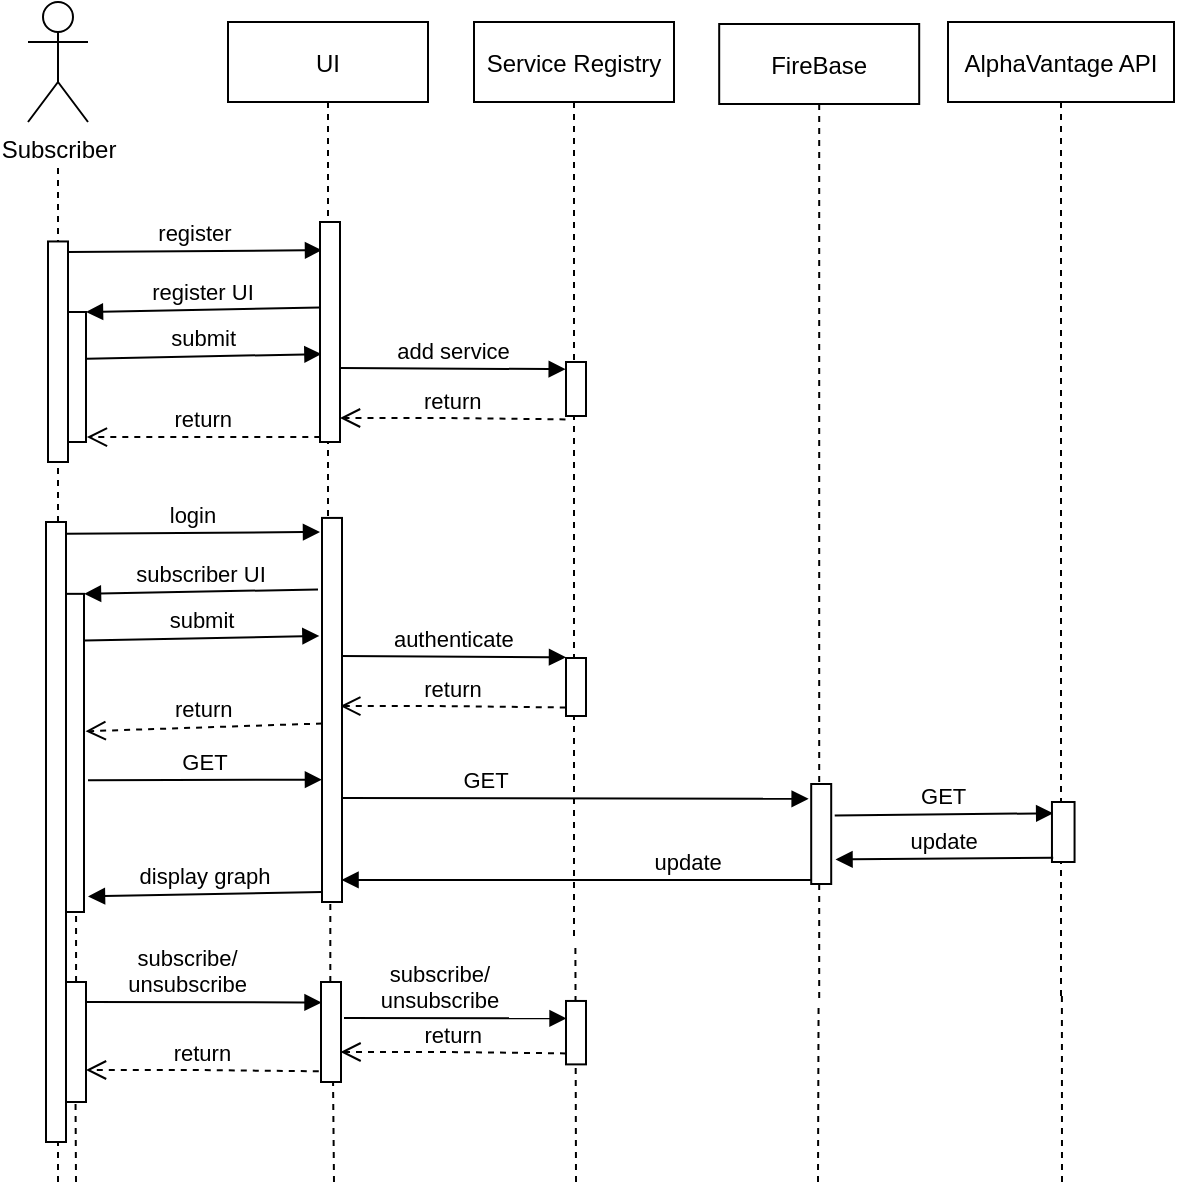 <mxfile version="14.5.7" type="device"><diagram name="Page-1" id="0"><mxGraphModel dx="987" dy="652" grid="1" gridSize="10" guides="1" tooltips="1" connect="1" arrows="1" fold="1" page="1" pageScale="1" pageWidth="826" pageHeight="1169" background="#ffffff" math="0" shadow="0"><root><mxCell id="0"/><mxCell id="1" parent="0"/><mxCell id="BvYBvvXk2kj-Rt2qtUGP-63" value="" style="group" parent="1" vertex="1" connectable="0"><mxGeometry x="148" y="325.0" width="128" height="190" as="geometry"/></mxCell><mxCell id="BvYBvvXk2kj-Rt2qtUGP-55" value="" style="points=[];perimeter=orthogonalPerimeter;rounded=0;shadow=0;strokeWidth=1;" parent="BvYBvvXk2kj-Rt2qtUGP-63" vertex="1"><mxGeometry y="30.92" width="10" height="159.08" as="geometry"/></mxCell><mxCell id="BvYBvvXk2kj-Rt2qtUGP-54" value="login" style="verticalAlign=bottom;startArrow=oval;endArrow=block;startSize=0;shadow=0;strokeWidth=1;endSize=6;entryX=0.1;entryY=0.128;entryDx=0;entryDy=0;entryPerimeter=0;" parent="BvYBvvXk2kj-Rt2qtUGP-63" edge="1"><mxGeometry x="82" y="-255.0" as="geometry"><mxPoint x="1" y="0.92" as="sourcePoint"/><mxPoint x="128" as="targetPoint"/></mxGeometry></mxCell><mxCell id="BvYBvvXk2kj-Rt2qtUGP-56" value="subscriber UI" style="verticalAlign=bottom;endArrow=block;entryX=1;entryY=0;shadow=0;strokeWidth=1;exitX=0.001;exitY=0.389;exitDx=0;exitDy=0;exitPerimeter=0;" parent="BvYBvvXk2kj-Rt2qtUGP-63" target="BvYBvvXk2kj-Rt2qtUGP-55" edge="1"><mxGeometry x="82" y="-255.0" as="geometry"><mxPoint x="127.01" y="28.71" as="sourcePoint"/></mxGeometry></mxCell><mxCell id="BvYBvvXk2kj-Rt2qtUGP-57" value="submit" style="verticalAlign=bottom;startArrow=oval;endArrow=block;startSize=0;shadow=0;strokeWidth=1;endSize=6;entryX=0.07;entryY=0.573;entryDx=0;entryDy=0;entryPerimeter=0;exitX=1.035;exitY=0.313;exitDx=0;exitDy=0;exitPerimeter=0;" parent="BvYBvvXk2kj-Rt2qtUGP-63" edge="1"><mxGeometry x="82" y="-252.0" as="geometry"><mxPoint x="10.35" y="54.265" as="sourcePoint"/><mxPoint x="127.7" y="51.95" as="targetPoint"/></mxGeometry></mxCell><mxCell id="BvYBvvXk2kj-Rt2qtUGP-19" value="" style="group" parent="1" vertex="1" connectable="0"><mxGeometry x="130" y="60" width="147" height="570" as="geometry"/></mxCell><mxCell id="BvYBvvXk2kj-Rt2qtUGP-11" value="Subscriber" style="shape=umlActor;verticalLabelPosition=bottom;verticalAlign=top;html=1;outlineConnect=0;" parent="BvYBvvXk2kj-Rt2qtUGP-19" vertex="1"><mxGeometry width="30" height="60" as="geometry"/></mxCell><mxCell id="4" value="register" style="verticalAlign=bottom;startArrow=oval;endArrow=block;startSize=0;shadow=0;strokeWidth=1;endSize=6;entryX=0.1;entryY=0.128;entryDx=0;entryDy=0;entryPerimeter=0;" parent="BvYBvvXk2kj-Rt2qtUGP-19" target="3" edge="1"><mxGeometry relative="1" as="geometry"><mxPoint x="20" y="125" as="sourcePoint"/><mxPoint x="165" y="125" as="targetPoint"/></mxGeometry></mxCell><mxCell id="BvYBvvXk2kj-Rt2qtUGP-25" value="" style="points=[];perimeter=orthogonalPerimeter;rounded=0;shadow=0;strokeWidth=1;" parent="BvYBvvXk2kj-Rt2qtUGP-19" vertex="1"><mxGeometry x="19" y="155" width="10" height="65" as="geometry"/></mxCell><mxCell id="BvYBvvXk2kj-Rt2qtUGP-38" value="" style="group" parent="BvYBvvXk2kj-Rt2qtUGP-19" vertex="1" connectable="0"><mxGeometry x="10" y="80" width="10" height="490" as="geometry"/></mxCell><mxCell id="BvYBvvXk2kj-Rt2qtUGP-62" value="" style="group" parent="BvYBvvXk2kj-Rt2qtUGP-38" vertex="1" connectable="0"><mxGeometry x="-1" width="11" height="490" as="geometry"/></mxCell><mxCell id="BvYBvvXk2kj-Rt2qtUGP-18" value="" style="endArrow=none;dashed=1;html=1;" parent="BvYBvvXk2kj-Rt2qtUGP-62" edge="1"><mxGeometry x="71" y="125.811" width="50" height="66.216" as="geometry"><mxPoint x="6" y="510" as="sourcePoint"/><mxPoint x="6" as="targetPoint"/></mxGeometry></mxCell><mxCell id="BvYBvvXk2kj-Rt2qtUGP-13" value="" style="points=[];perimeter=orthogonalPerimeter;rounded=0;shadow=0;strokeWidth=1;" parent="BvYBvvXk2kj-Rt2qtUGP-62" vertex="1"><mxGeometry x="1" y="39.73" width="10" height="110.27" as="geometry"/></mxCell><mxCell id="BvYBvvXk2kj-Rt2qtUGP-59" value="" style="points=[];perimeter=orthogonalPerimeter;rounded=0;shadow=0;strokeWidth=1;" parent="BvYBvvXk2kj-Rt2qtUGP-62" vertex="1"><mxGeometry y="180" width="10" height="310" as="geometry"/></mxCell><mxCell id="BvYBvvXk2kj-Rt2qtUGP-70" value="return" style="verticalAlign=bottom;endArrow=open;dashed=1;endSize=8;exitX=-0.026;exitY=0.989;shadow=0;strokeWidth=1;exitDx=0;exitDy=0;exitPerimeter=0;entryX=1.078;entryY=0.432;entryDx=0;entryDy=0;entryPerimeter=0;" parent="BvYBvvXk2kj-Rt2qtUGP-19" target="BvYBvvXk2kj-Rt2qtUGP-55" edge="1"><mxGeometry x="-314.74" y="59.04" as="geometry"><mxPoint x="34.26" y="360.04" as="targetPoint"/><mxPoint x="147.0" y="360.743" as="sourcePoint"/><Array as="points"/></mxGeometry></mxCell><mxCell id="BvYBvvXk2kj-Rt2qtUGP-77" value="display graph" style="verticalAlign=bottom;endArrow=block;entryX=1;entryY=0;shadow=0;strokeWidth=1;exitX=0.001;exitY=0.389;exitDx=0;exitDy=0;exitPerimeter=0;" parent="BvYBvvXk2kj-Rt2qtUGP-19" edge="1"><mxGeometry x="14" y="-198.71" as="geometry"><mxPoint x="147.01" y="445" as="sourcePoint"/><mxPoint x="30" y="447.21" as="targetPoint"/></mxGeometry></mxCell><mxCell id="BvYBvvXk2kj-Rt2qtUGP-24" value="register UI" style="verticalAlign=bottom;endArrow=block;entryX=1;entryY=0;shadow=0;strokeWidth=1;exitX=0.001;exitY=0.389;exitDx=0;exitDy=0;exitPerimeter=0;" parent="1" source="3" target="BvYBvvXk2kj-Rt2qtUGP-25" edge="1"><mxGeometry relative="1" as="geometry"><mxPoint x="298" y="215" as="sourcePoint"/></mxGeometry></mxCell><mxCell id="BvYBvvXk2kj-Rt2qtUGP-29" value="add service" style="verticalAlign=bottom;startArrow=oval;endArrow=block;startSize=0;shadow=0;strokeWidth=1;endSize=6;exitX=1.028;exitY=0.636;exitDx=0;exitDy=0;exitPerimeter=0;entryX=-0.014;entryY=0.022;entryDx=0;entryDy=0;entryPerimeter=0;" parent="1" edge="1"><mxGeometry relative="1" as="geometry"><mxPoint x="286.28" y="242.96" as="sourcePoint"/><mxPoint x="398.86" y="243.594" as="targetPoint"/></mxGeometry></mxCell><mxCell id="BvYBvvXk2kj-Rt2qtUGP-28" value="submit" style="verticalAlign=bottom;startArrow=oval;endArrow=block;startSize=0;shadow=0;strokeWidth=1;endSize=6;entryX=0.07;entryY=0.573;entryDx=0;entryDy=0;entryPerimeter=0;exitX=1.035;exitY=0.313;exitDx=0;exitDy=0;exitPerimeter=0;" parent="1" edge="1"><mxGeometry relative="1" as="geometry"><mxPoint x="159.35" y="238.345" as="sourcePoint"/><mxPoint x="276.7" y="236.03" as="targetPoint"/></mxGeometry></mxCell><mxCell id="BvYBvvXk2kj-Rt2qtUGP-30" value="" style="group" parent="1" vertex="1" connectable="0"><mxGeometry x="353" y="70" width="100" height="460" as="geometry"/></mxCell><mxCell id="BvYBvvXk2kj-Rt2qtUGP-31" value="Service Registry" style="shape=umlLifeline;perimeter=lifelinePerimeter;container=0;collapsible=0;recursiveResize=0;rounded=0;shadow=0;strokeWidth=1;" parent="BvYBvvXk2kj-Rt2qtUGP-30" vertex="1"><mxGeometry width="100" height="460" as="geometry"/></mxCell><mxCell id="BvYBvvXk2kj-Rt2qtUGP-32" value="" style="points=[];perimeter=orthogonalPerimeter;rounded=0;shadow=0;strokeWidth=1;" parent="BvYBvvXk2kj-Rt2qtUGP-30" vertex="1"><mxGeometry x="46" y="170" width="10" height="27" as="geometry"/></mxCell><mxCell id="BvYBvvXk2kj-Rt2qtUGP-68" value="authenticate" style="verticalAlign=bottom;startArrow=oval;endArrow=block;startSize=0;shadow=0;strokeWidth=1;endSize=6;exitX=1.028;exitY=0.636;exitDx=0;exitDy=0;exitPerimeter=0;entryX=-0.014;entryY=0.022;entryDx=0;entryDy=0;entryPerimeter=0;" parent="BvYBvvXk2kj-Rt2qtUGP-30" edge="1"><mxGeometry relative="1" as="geometry"><mxPoint x="-66.58" y="317" as="sourcePoint"/><mxPoint x="46.0" y="317.634" as="targetPoint"/></mxGeometry></mxCell><mxCell id="BvYBvvXk2kj-Rt2qtUGP-69" value="return" style="verticalAlign=bottom;endArrow=open;dashed=1;endSize=8;exitX=-0.026;exitY=0.989;shadow=0;strokeWidth=1;exitDx=0;exitDy=0;exitPerimeter=0;entryX=1.14;entryY=0.569;entryDx=0;entryDy=0;entryPerimeter=0;" parent="BvYBvvXk2kj-Rt2qtUGP-30" edge="1"><mxGeometry x="-122.86" y="146.04" as="geometry"><mxPoint x="-66.86" y="342.04" as="targetPoint"/><mxPoint x="45.88" y="342.743" as="sourcePoint"/><Array as="points"><mxPoint x="-12.86" y="342.04"/></Array></mxGeometry></mxCell><mxCell id="BvYBvvXk2kj-Rt2qtUGP-36" value="return" style="verticalAlign=bottom;endArrow=open;dashed=1;endSize=8;exitX=0.015;exitY=0.995;shadow=0;strokeWidth=1;exitDx=0;exitDy=0;exitPerimeter=0;entryX=1.045;entryY=0.993;entryDx=0;entryDy=0;entryPerimeter=0;" parent="1" edge="1"><mxGeometry relative="1" as="geometry"><mxPoint x="159.45" y="277.545" as="targetPoint"/><mxPoint x="276.15" y="277.45" as="sourcePoint"/></mxGeometry></mxCell><mxCell id="BvYBvvXk2kj-Rt2qtUGP-43" value="" style="group" parent="1" vertex="1" connectable="0"><mxGeometry x="475.6" y="71" width="100" height="490" as="geometry"/></mxCell><mxCell id="BvYBvvXk2kj-Rt2qtUGP-44" value="FireBase" style="shape=umlLifeline;perimeter=lifelinePerimeter;container=0;collapsible=0;recursiveResize=0;rounded=0;shadow=0;strokeWidth=1;" parent="BvYBvvXk2kj-Rt2qtUGP-43" vertex="1"><mxGeometry width="100" height="490" as="geometry"/></mxCell><mxCell id="BvYBvvXk2kj-Rt2qtUGP-45" value="" style="points=[];perimeter=orthogonalPerimeter;rounded=0;shadow=0;strokeWidth=1;" parent="BvYBvvXk2kj-Rt2qtUGP-43" vertex="1"><mxGeometry x="46" y="380" width="10" height="50" as="geometry"/></mxCell><mxCell id="BvYBvvXk2kj-Rt2qtUGP-47" value="" style="points=[];perimeter=orthogonalPerimeter;rounded=0;shadow=0;strokeWidth=1;" parent="1" vertex="1"><mxGeometry x="399" y="388" width="10" height="29" as="geometry"/></mxCell><mxCell id="BvYBvvXk2kj-Rt2qtUGP-48" value="GET" style="verticalAlign=bottom;startArrow=oval;endArrow=block;startSize=0;shadow=0;strokeWidth=1;endSize=6;exitX=1.15;exitY=0.446;exitDx=0;exitDy=0;exitPerimeter=0;entryX=-0.128;entryY=0.148;entryDx=0;entryDy=0;entryPerimeter=0;" parent="1" target="BvYBvvXk2kj-Rt2qtUGP-45" edge="1"><mxGeometry x="-0.384" relative="1" as="geometry"><mxPoint x="287.0" y="458.0" as="sourcePoint"/><mxPoint x="520" y="459" as="targetPoint"/><mxPoint as="offset"/></mxGeometry></mxCell><mxCell id="2" value="UI" style="shape=umlLifeline;perimeter=lifelinePerimeter;container=0;collapsible=0;recursiveResize=0;rounded=0;shadow=0;strokeWidth=1;" parent="1" vertex="1"><mxGeometry x="230" y="70" width="100" height="320" as="geometry"/></mxCell><mxCell id="BvYBvvXk2kj-Rt2qtUGP-35" value="return" style="verticalAlign=bottom;endArrow=open;dashed=1;endSize=8;exitX=-0.026;exitY=0.989;shadow=0;strokeWidth=1;exitDx=0;exitDy=0;exitPerimeter=0;entryX=1.14;entryY=0.569;entryDx=0;entryDy=0;entryPerimeter=0;" parent="1" edge="1"><mxGeometry x="230" y="72" as="geometry"><mxPoint x="286" y="268" as="targetPoint"/><mxPoint x="398.74" y="268.703" as="sourcePoint"/><Array as="points"><mxPoint x="340" y="268"/></Array></mxGeometry></mxCell><mxCell id="BvYBvvXk2kj-Rt2qtUGP-65" value="" style="group" parent="1" vertex="1" connectable="0"><mxGeometry x="276" y="170" width="11" height="430" as="geometry"/></mxCell><mxCell id="BvYBvvXk2kj-Rt2qtUGP-86" value="" style="endArrow=none;dashed=1;html=1;entryX=0.603;entryY=1.001;entryDx=0;entryDy=0;entryPerimeter=0;" parent="BvYBvvXk2kj-Rt2qtUGP-65" source="BvYBvvXk2kj-Rt2qtUGP-95" edge="1"><mxGeometry width="50" height="50" relative="1" as="geometry"><mxPoint x="5" y="445" as="sourcePoint"/><mxPoint x="5.16" y="334.999" as="targetPoint"/></mxGeometry></mxCell><mxCell id="3" value="" style="points=[];perimeter=orthogonalPerimeter;rounded=0;shadow=0;strokeWidth=1;" parent="BvYBvvXk2kj-Rt2qtUGP-65" vertex="1"><mxGeometry width="10" height="110" as="geometry"/></mxCell><mxCell id="BvYBvvXk2kj-Rt2qtUGP-64" value="" style="points=[];perimeter=orthogonalPerimeter;rounded=0;shadow=0;strokeWidth=1;" parent="BvYBvvXk2kj-Rt2qtUGP-65" vertex="1"><mxGeometry x="1" y="147.96" width="10" height="192.04" as="geometry"/></mxCell><mxCell id="BvYBvvXk2kj-Rt2qtUGP-95" value="" style="points=[];perimeter=orthogonalPerimeter;rounded=0;shadow=0;strokeWidth=1;" parent="BvYBvvXk2kj-Rt2qtUGP-65" vertex="1"><mxGeometry x="0.5" y="380" width="10" height="50" as="geometry"/></mxCell><mxCell id="BvYBvvXk2kj-Rt2qtUGP-96" value="" style="endArrow=none;dashed=1;html=1;entryX=0.603;entryY=1.001;entryDx=0;entryDy=0;entryPerimeter=0;" parent="BvYBvvXk2kj-Rt2qtUGP-65" target="BvYBvvXk2kj-Rt2qtUGP-95" edge="1"><mxGeometry width="50" height="50" relative="1" as="geometry"><mxPoint x="7" y="480" as="sourcePoint"/><mxPoint x="281.16" y="504.999" as="targetPoint"/></mxGeometry></mxCell><mxCell id="BvYBvvXk2kj-Rt2qtUGP-67" value="GET" style="verticalAlign=bottom;startArrow=oval;endArrow=block;startSize=0;shadow=0;strokeWidth=1;endSize=6;entryX=-0.002;entryY=0.671;entryDx=0;entryDy=0;entryPerimeter=0;exitX=1.2;exitY=0.612;exitDx=0;exitDy=0;exitPerimeter=0;" parent="1" edge="1"><mxGeometry x="143.65" y="-216.95" as="geometry"><mxPoint x="160" y="449.157" as="sourcePoint"/><mxPoint x="276.98" y="448.819" as="targetPoint"/></mxGeometry></mxCell><mxCell id="BvYBvvXk2kj-Rt2qtUGP-71" value="GET" style="verticalAlign=bottom;startArrow=oval;endArrow=block;startSize=0;shadow=0;strokeWidth=1;endSize=6;exitX=1.176;exitY=0.314;exitDx=0;exitDy=0;exitPerimeter=0;entryX=-0.014;entryY=0.022;entryDx=0;entryDy=0;entryPerimeter=0;" parent="1" source="BvYBvvXk2kj-Rt2qtUGP-45" edge="1"><mxGeometry relative="1" as="geometry"><mxPoint x="530.0" y="465" as="sourcePoint"/><mxPoint x="642.58" y="465.634" as="targetPoint"/></mxGeometry></mxCell><mxCell id="BvYBvvXk2kj-Rt2qtUGP-72" value="" style="group" parent="1" vertex="1" connectable="0"><mxGeometry x="590" y="70" width="113" height="490" as="geometry"/></mxCell><mxCell id="BvYBvvXk2kj-Rt2qtUGP-73" value="AlphaVantage API" style="shape=umlLifeline;perimeter=lifelinePerimeter;container=0;collapsible=0;recursiveResize=0;rounded=0;shadow=0;strokeWidth=1;" parent="BvYBvvXk2kj-Rt2qtUGP-72" vertex="1"><mxGeometry width="113.0" height="490" as="geometry"/></mxCell><mxCell id="BvYBvvXk2kj-Rt2qtUGP-74" value="" style="points=[];perimeter=orthogonalPerimeter;rounded=0;shadow=0;strokeWidth=1;" parent="BvYBvvXk2kj-Rt2qtUGP-72" vertex="1"><mxGeometry x="51.98" y="390" width="11.3" height="30" as="geometry"/></mxCell><mxCell id="BvYBvvXk2kj-Rt2qtUGP-75" value="update" style="verticalAlign=bottom;endArrow=block;shadow=0;strokeWidth=1;exitX=-0.04;exitY=0.897;exitDx=0;exitDy=0;exitPerimeter=0;entryX=1.217;entryY=0.755;entryDx=0;entryDy=0;entryPerimeter=0;" parent="1" target="BvYBvvXk2kj-Rt2qtUGP-45" edge="1"><mxGeometry relative="1" as="geometry"><mxPoint x="642.6" y="487.88" as="sourcePoint"/><mxPoint x="535" y="488" as="targetPoint"/></mxGeometry></mxCell><mxCell id="BvYBvvXk2kj-Rt2qtUGP-76" value="update" style="verticalAlign=bottom;endArrow=block;shadow=0;strokeWidth=1;entryX=0.977;entryY=0.932;entryDx=0;entryDy=0;entryPerimeter=0;" parent="1" edge="1"><mxGeometry x="-0.475" relative="1" as="geometry"><mxPoint x="521.6" y="498.941" as="sourcePoint"/><mxPoint x="286.77" y="498.941" as="targetPoint"/><mxPoint as="offset"/></mxGeometry></mxCell><mxCell id="BvYBvvXk2kj-Rt2qtUGP-80" value="" style="endArrow=none;dashed=1;html=1;entryX=0.603;entryY=1.001;entryDx=0;entryDy=0;entryPerimeter=0;" parent="1" source="BvYBvvXk2kj-Rt2qtUGP-82" target="BvYBvvXk2kj-Rt2qtUGP-55" edge="1"><mxGeometry width="50" height="50" relative="1" as="geometry"><mxPoint x="154" y="625" as="sourcePoint"/><mxPoint x="210" y="561" as="targetPoint"/></mxGeometry></mxCell><mxCell id="BvYBvvXk2kj-Rt2qtUGP-82" value="" style="points=[];perimeter=orthogonalPerimeter;rounded=0;shadow=0;strokeWidth=1;" parent="1" vertex="1"><mxGeometry x="149" y="550" width="10" height="60" as="geometry"/></mxCell><mxCell id="BvYBvvXk2kj-Rt2qtUGP-84" value="subscribe/&#10;unsubscribe" style="verticalAlign=bottom;startArrow=oval;endArrow=block;startSize=0;shadow=0;strokeWidth=1;endSize=6;exitX=1.028;exitY=0.636;exitDx=0;exitDy=0;exitPerimeter=0;entryX=0.026;entryY=0.205;entryDx=0;entryDy=0;entryPerimeter=0;" parent="1" target="BvYBvvXk2kj-Rt2qtUGP-95" edge="1"><mxGeometry x="-0.137" relative="1" as="geometry"><mxPoint x="159.28" y="560" as="sourcePoint"/><mxPoint x="390" y="561" as="targetPoint"/><mxPoint as="offset"/></mxGeometry></mxCell><mxCell id="BvYBvvXk2kj-Rt2qtUGP-91" value="" style="group" parent="1" vertex="1" connectable="0"><mxGeometry x="399" y="530" width="10" height="88.94" as="geometry"/></mxCell><mxCell id="BvYBvvXk2kj-Rt2qtUGP-90" value="" style="endArrow=none;dashed=1;html=1;entryX=0.603;entryY=1.001;entryDx=0;entryDy=0;entryPerimeter=0;" parent="BvYBvvXk2kj-Rt2qtUGP-91" edge="1"><mxGeometry width="50" height="50" relative="1" as="geometry"><mxPoint x="5" y="120" as="sourcePoint"/><mxPoint x="4.69" as="targetPoint"/></mxGeometry></mxCell><mxCell id="BvYBvvXk2kj-Rt2qtUGP-89" value="" style="points=[];perimeter=orthogonalPerimeter;rounded=0;shadow=0;strokeWidth=1;" parent="BvYBvvXk2kj-Rt2qtUGP-91" vertex="1"><mxGeometry y="29.48" width="10" height="31.711" as="geometry"/></mxCell><mxCell id="BvYBvvXk2kj-Rt2qtUGP-93" value="" style="endArrow=none;dashed=1;html=1;entryX=0.603;entryY=1.001;entryDx=0;entryDy=0;entryPerimeter=0;" parent="1" edge="1"><mxGeometry width="50" height="50" relative="1" as="geometry"><mxPoint x="525" y="650" as="sourcePoint"/><mxPoint x="525.29" y="559.995" as="targetPoint"/></mxGeometry></mxCell><mxCell id="BvYBvvXk2kj-Rt2qtUGP-94" value="" style="endArrow=none;dashed=1;html=1;entryX=0.603;entryY=1.001;entryDx=0;entryDy=0;entryPerimeter=0;" parent="1" edge="1"><mxGeometry width="50" height="50" relative="1" as="geometry"><mxPoint x="647" y="650" as="sourcePoint"/><mxPoint x="646.95" y="554.935" as="targetPoint"/></mxGeometry></mxCell><mxCell id="BvYBvvXk2kj-Rt2qtUGP-97" value="subscribe/&#10;unsubscribe" style="verticalAlign=bottom;startArrow=oval;endArrow=block;startSize=0;shadow=0;strokeWidth=1;endSize=6;entryX=0.027;entryY=0.275;entryDx=0;entryDy=0;entryPerimeter=0;" parent="1" target="BvYBvvXk2kj-Rt2qtUGP-89" edge="1"><mxGeometry x="-0.137" relative="1" as="geometry"><mxPoint x="288" y="568" as="sourcePoint"/><mxPoint x="404.48" y="570.02" as="targetPoint"/><mxPoint as="offset"/></mxGeometry></mxCell><mxCell id="BvYBvvXk2kj-Rt2qtUGP-98" value="return" style="verticalAlign=bottom;endArrow=open;dashed=1;endSize=8;exitX=-0.026;exitY=0.989;shadow=0;strokeWidth=1;exitDx=0;exitDy=0;exitPerimeter=0;entryX=1.14;entryY=0.569;entryDx=0;entryDy=0;entryPerimeter=0;" parent="1" edge="1"><mxGeometry x="-122.74" y="319" as="geometry"><mxPoint x="286.26" y="585" as="targetPoint"/><mxPoint x="399.0" y="585.703" as="sourcePoint"/><Array as="points"><mxPoint x="340.26" y="585"/></Array></mxGeometry></mxCell><mxCell id="BvYBvvXk2kj-Rt2qtUGP-99" value="return" style="verticalAlign=bottom;endArrow=open;dashed=1;endSize=8;exitX=-0.111;exitY=0.913;shadow=0;strokeWidth=1;exitDx=0;exitDy=0;exitPerimeter=0;entryX=1.14;entryY=0.569;entryDx=0;entryDy=0;entryPerimeter=0;" parent="1" edge="1"><mxGeometry x="-250" y="328" as="geometry"><mxPoint x="159" y="594" as="targetPoint"/><mxPoint x="275.39" y="594.65" as="sourcePoint"/><Array as="points"><mxPoint x="213" y="594"/></Array></mxGeometry></mxCell><mxCell id="BvYBvvXk2kj-Rt2qtUGP-100" value="" style="endArrow=none;dashed=1;html=1;entryX=0.603;entryY=1.001;entryDx=0;entryDy=0;entryPerimeter=0;" parent="1" edge="1"><mxGeometry width="50" height="50" relative="1" as="geometry"><mxPoint x="154" y="650" as="sourcePoint"/><mxPoint x="153.77" y="610" as="targetPoint"/></mxGeometry></mxCell></root></mxGraphModel></diagram></mxfile>